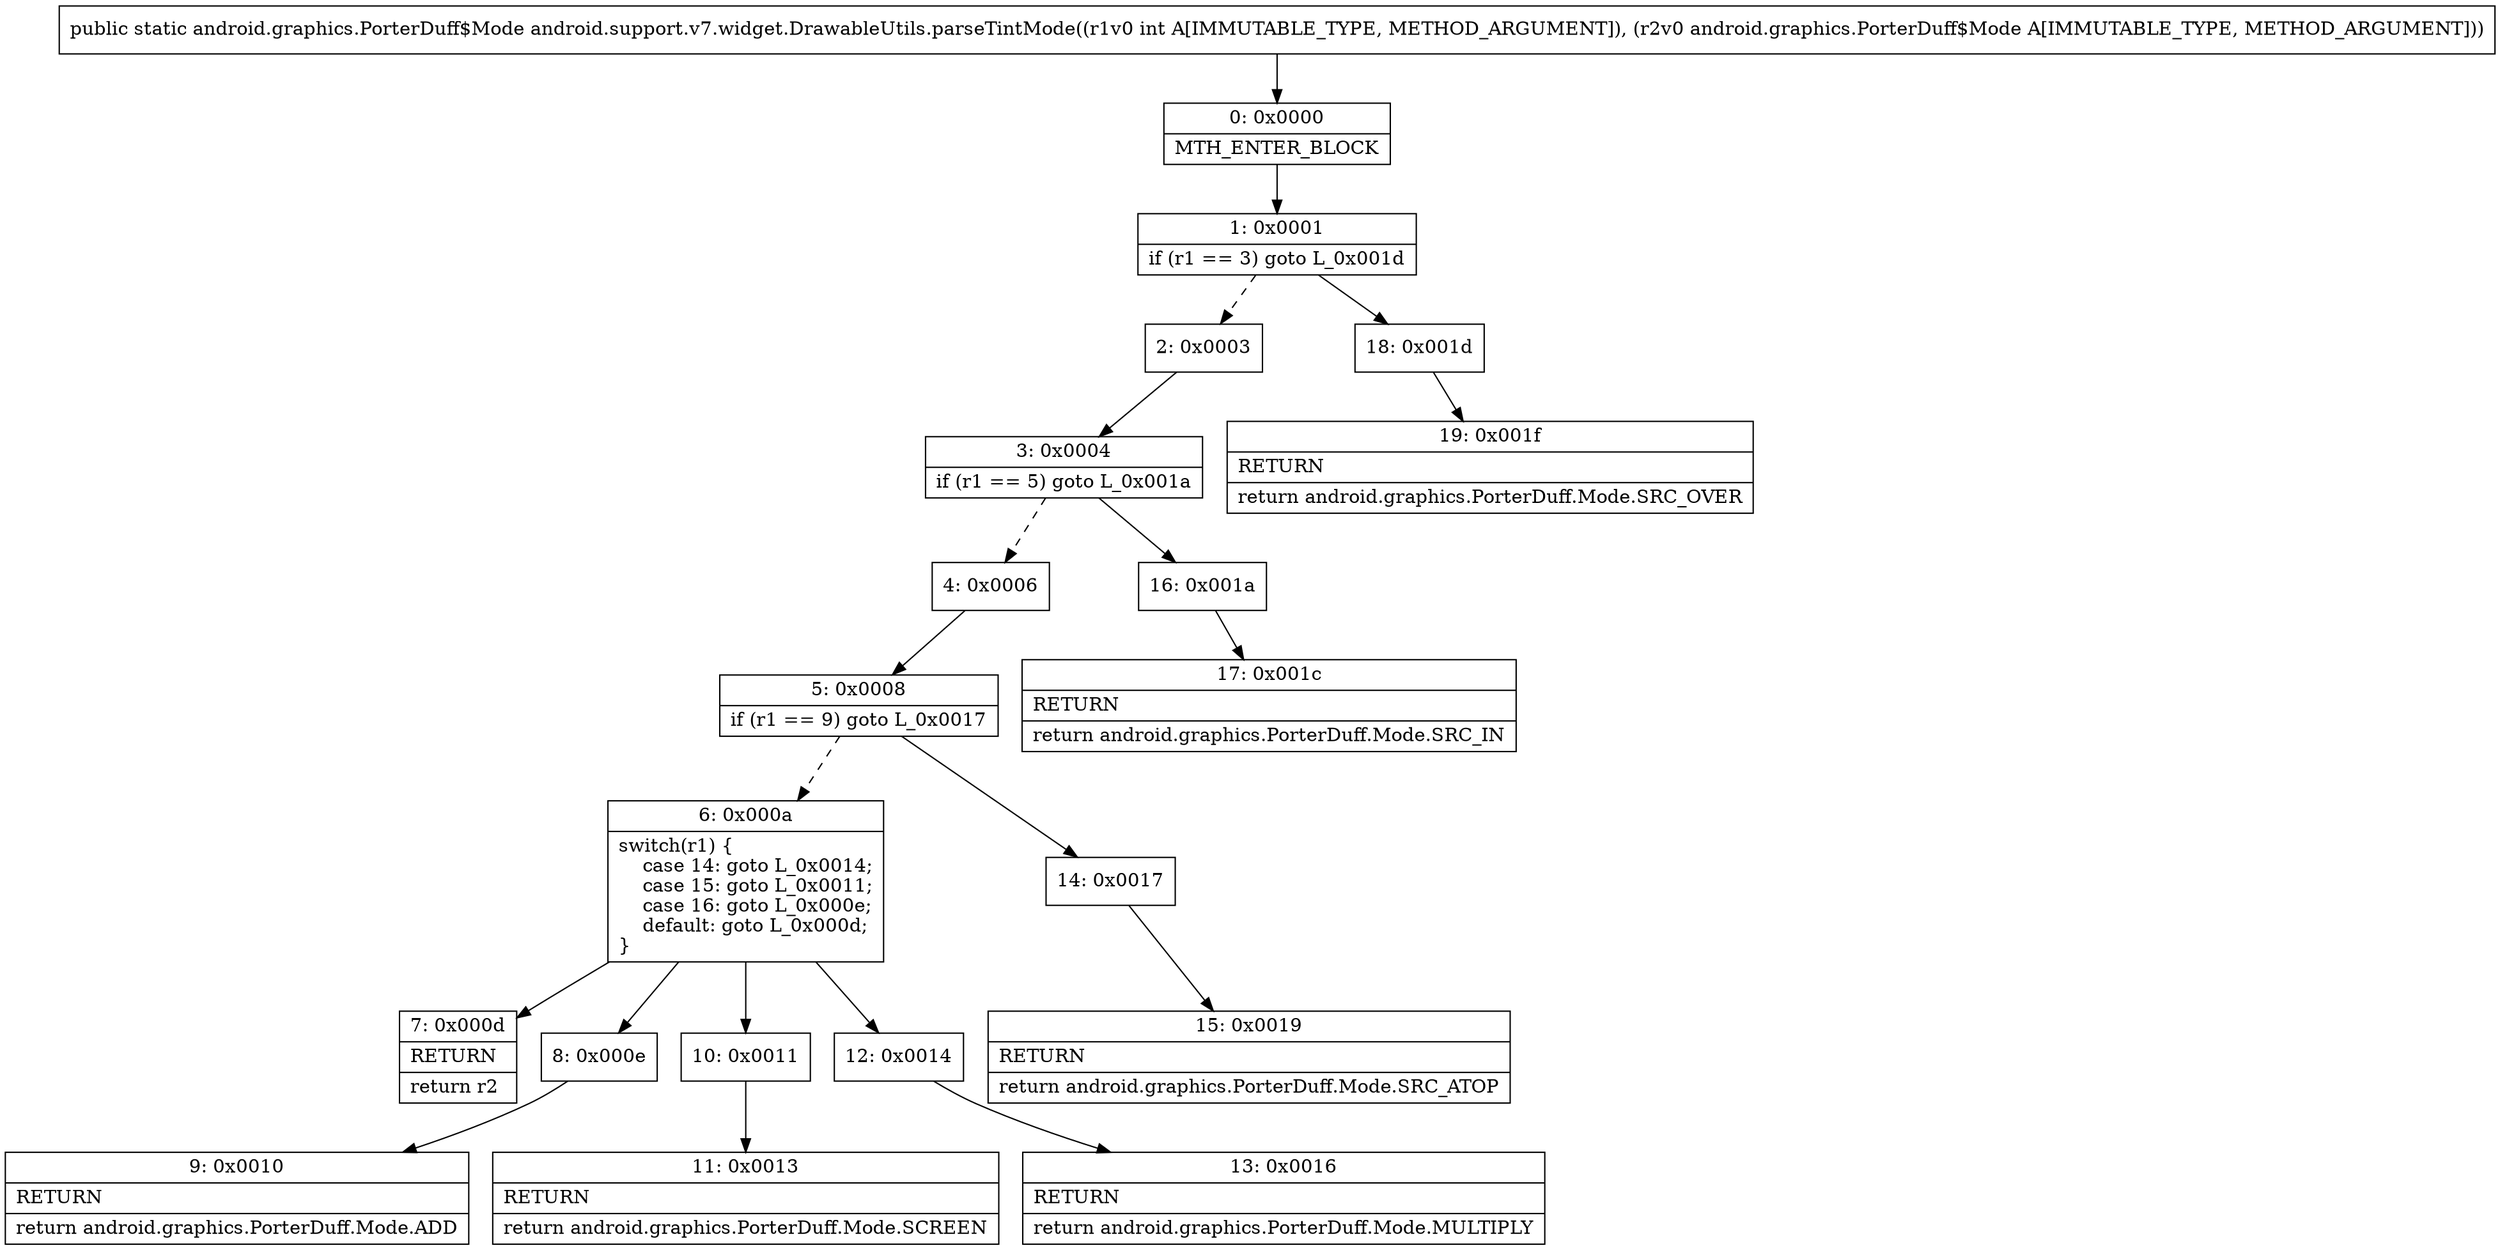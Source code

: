digraph "CFG forandroid.support.v7.widget.DrawableUtils.parseTintMode(ILandroid\/graphics\/PorterDuff$Mode;)Landroid\/graphics\/PorterDuff$Mode;" {
Node_0 [shape=record,label="{0\:\ 0x0000|MTH_ENTER_BLOCK\l}"];
Node_1 [shape=record,label="{1\:\ 0x0001|if (r1 == 3) goto L_0x001d\l}"];
Node_2 [shape=record,label="{2\:\ 0x0003}"];
Node_3 [shape=record,label="{3\:\ 0x0004|if (r1 == 5) goto L_0x001a\l}"];
Node_4 [shape=record,label="{4\:\ 0x0006}"];
Node_5 [shape=record,label="{5\:\ 0x0008|if (r1 == 9) goto L_0x0017\l}"];
Node_6 [shape=record,label="{6\:\ 0x000a|switch(r1) \{\l    case 14: goto L_0x0014;\l    case 15: goto L_0x0011;\l    case 16: goto L_0x000e;\l    default: goto L_0x000d;\l\}\l}"];
Node_7 [shape=record,label="{7\:\ 0x000d|RETURN\l|return r2\l}"];
Node_8 [shape=record,label="{8\:\ 0x000e}"];
Node_9 [shape=record,label="{9\:\ 0x0010|RETURN\l|return android.graphics.PorterDuff.Mode.ADD\l}"];
Node_10 [shape=record,label="{10\:\ 0x0011}"];
Node_11 [shape=record,label="{11\:\ 0x0013|RETURN\l|return android.graphics.PorterDuff.Mode.SCREEN\l}"];
Node_12 [shape=record,label="{12\:\ 0x0014}"];
Node_13 [shape=record,label="{13\:\ 0x0016|RETURN\l|return android.graphics.PorterDuff.Mode.MULTIPLY\l}"];
Node_14 [shape=record,label="{14\:\ 0x0017}"];
Node_15 [shape=record,label="{15\:\ 0x0019|RETURN\l|return android.graphics.PorterDuff.Mode.SRC_ATOP\l}"];
Node_16 [shape=record,label="{16\:\ 0x001a}"];
Node_17 [shape=record,label="{17\:\ 0x001c|RETURN\l|return android.graphics.PorterDuff.Mode.SRC_IN\l}"];
Node_18 [shape=record,label="{18\:\ 0x001d}"];
Node_19 [shape=record,label="{19\:\ 0x001f|RETURN\l|return android.graphics.PorterDuff.Mode.SRC_OVER\l}"];
MethodNode[shape=record,label="{public static android.graphics.PorterDuff$Mode android.support.v7.widget.DrawableUtils.parseTintMode((r1v0 int A[IMMUTABLE_TYPE, METHOD_ARGUMENT]), (r2v0 android.graphics.PorterDuff$Mode A[IMMUTABLE_TYPE, METHOD_ARGUMENT])) }"];
MethodNode -> Node_0;
Node_0 -> Node_1;
Node_1 -> Node_2[style=dashed];
Node_1 -> Node_18;
Node_2 -> Node_3;
Node_3 -> Node_4[style=dashed];
Node_3 -> Node_16;
Node_4 -> Node_5;
Node_5 -> Node_6[style=dashed];
Node_5 -> Node_14;
Node_6 -> Node_7;
Node_6 -> Node_8;
Node_6 -> Node_10;
Node_6 -> Node_12;
Node_8 -> Node_9;
Node_10 -> Node_11;
Node_12 -> Node_13;
Node_14 -> Node_15;
Node_16 -> Node_17;
Node_18 -> Node_19;
}

